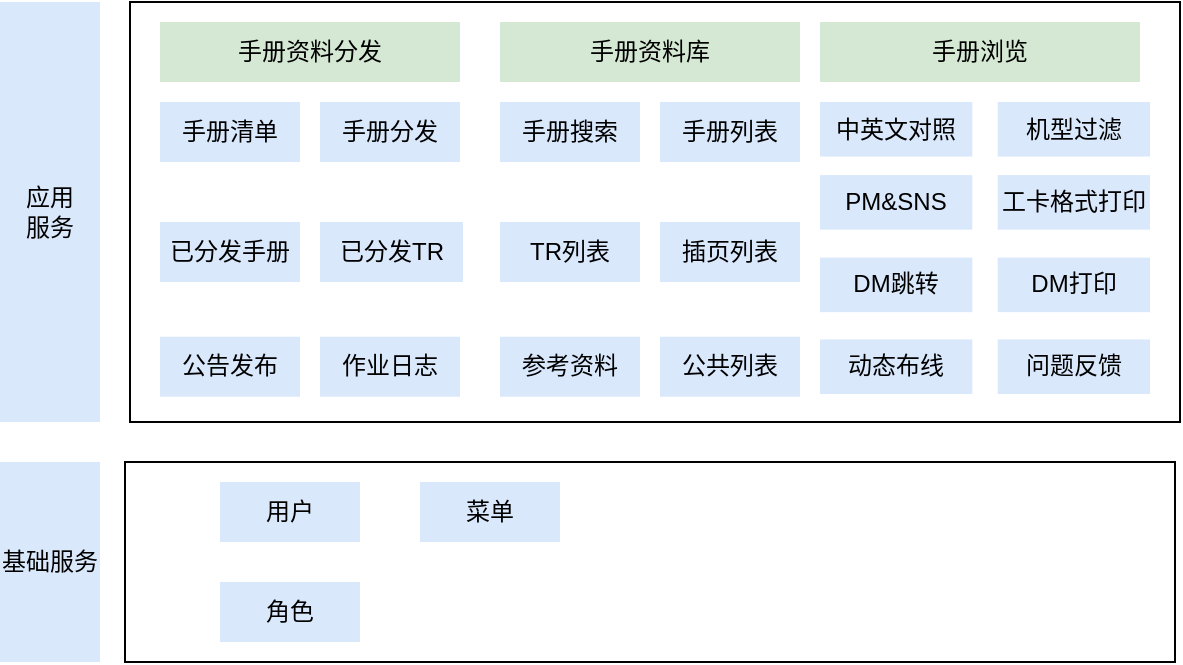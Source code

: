 <mxfile version="27.0.4">
  <diagram name="第 1 页" id="d3qp3cm_-RvscZHG2NyW">
    <mxGraphModel dx="902" dy="464" grid="1" gridSize="10" guides="1" tooltips="1" connect="1" arrows="1" fold="1" page="1" pageScale="1" pageWidth="827" pageHeight="1169" math="0" shadow="0">
      <root>
        <mxCell id="0" />
        <mxCell id="1" parent="0" />
        <mxCell id="k1Ho-n8EV5DhAOBqvkNn-3" value="" style="rounded=0;whiteSpace=wrap;html=1;" vertex="1" parent="1">
          <mxGeometry x="205" y="330" width="525" height="210" as="geometry" />
        </mxCell>
        <mxCell id="k1Ho-n8EV5DhAOBqvkNn-1" value="应用&lt;div&gt;服务&lt;/div&gt;" style="rounded=0;whiteSpace=wrap;html=1;fillColor=#dae8fc;strokeColor=none;" vertex="1" parent="1">
          <mxGeometry x="140" y="330" width="50" height="210" as="geometry" />
        </mxCell>
        <mxCell id="k1Ho-n8EV5DhAOBqvkNn-2" value="手册资料分发" style="rounded=0;whiteSpace=wrap;html=1;fillColor=#d5e8d4;strokeColor=none;" vertex="1" parent="1">
          <mxGeometry x="220" y="340" width="150" height="30" as="geometry" />
        </mxCell>
        <mxCell id="k1Ho-n8EV5DhAOBqvkNn-5" value="手册清单" style="rounded=0;whiteSpace=wrap;html=1;fillColor=#dae8fc;strokeColor=none;" vertex="1" parent="1">
          <mxGeometry x="220" y="380" width="70" height="30" as="geometry" />
        </mxCell>
        <mxCell id="k1Ho-n8EV5DhAOBqvkNn-6" value="手册分发" style="rounded=0;whiteSpace=wrap;html=1;fillColor=#dae8fc;strokeColor=none;" vertex="1" parent="1">
          <mxGeometry x="300" y="380" width="70" height="30" as="geometry" />
        </mxCell>
        <mxCell id="k1Ho-n8EV5DhAOBqvkNn-7" value="已分发手册" style="rounded=0;whiteSpace=wrap;html=1;fillColor=#dae8fc;strokeColor=none;" vertex="1" parent="1">
          <mxGeometry x="220" y="440" width="70" height="30" as="geometry" />
        </mxCell>
        <mxCell id="k1Ho-n8EV5DhAOBqvkNn-8" value="已分发TR" style="rounded=0;whiteSpace=wrap;html=1;fillColor=#dae8fc;strokeColor=none;" vertex="1" parent="1">
          <mxGeometry x="300" y="440" width="71.5" height="30" as="geometry" />
        </mxCell>
        <mxCell id="k1Ho-n8EV5DhAOBqvkNn-9" value="公告发布" style="rounded=0;whiteSpace=wrap;html=1;fillColor=#dae8fc;strokeColor=none;" vertex="1" parent="1">
          <mxGeometry x="220" y="497.36" width="70" height="30" as="geometry" />
        </mxCell>
        <mxCell id="k1Ho-n8EV5DhAOBqvkNn-10" value="作业日志" style="rounded=0;whiteSpace=wrap;html=1;fillColor=#dae8fc;strokeColor=none;" vertex="1" parent="1">
          <mxGeometry x="300" y="497.36" width="70" height="30" as="geometry" />
        </mxCell>
        <mxCell id="k1Ho-n8EV5DhAOBqvkNn-11" value="手册资料库" style="rounded=0;whiteSpace=wrap;html=1;fillColor=#d5e8d4;strokeColor=none;" vertex="1" parent="1">
          <mxGeometry x="390" y="340" width="150" height="30" as="geometry" />
        </mxCell>
        <mxCell id="k1Ho-n8EV5DhAOBqvkNn-12" value="手册搜索" style="rounded=0;whiteSpace=wrap;html=1;fillColor=#dae8fc;strokeColor=none;" vertex="1" parent="1">
          <mxGeometry x="390" y="380" width="70" height="30" as="geometry" />
        </mxCell>
        <mxCell id="k1Ho-n8EV5DhAOBqvkNn-13" value="手册列表" style="rounded=0;whiteSpace=wrap;html=1;fillColor=#dae8fc;strokeColor=none;" vertex="1" parent="1">
          <mxGeometry x="470" y="380" width="70" height="30" as="geometry" />
        </mxCell>
        <mxCell id="k1Ho-n8EV5DhAOBqvkNn-14" value="TR列表" style="rounded=0;whiteSpace=wrap;html=1;fillColor=#dae8fc;strokeColor=none;" vertex="1" parent="1">
          <mxGeometry x="390" y="440" width="70" height="30" as="geometry" />
        </mxCell>
        <mxCell id="k1Ho-n8EV5DhAOBqvkNn-15" value="插页列表" style="rounded=0;whiteSpace=wrap;html=1;fillColor=#dae8fc;strokeColor=none;" vertex="1" parent="1">
          <mxGeometry x="470" y="440" width="70" height="30" as="geometry" />
        </mxCell>
        <mxCell id="k1Ho-n8EV5DhAOBqvkNn-16" value="参考资料" style="rounded=0;whiteSpace=wrap;html=1;fillColor=#dae8fc;strokeColor=none;" vertex="1" parent="1">
          <mxGeometry x="390" y="497.36" width="70" height="30" as="geometry" />
        </mxCell>
        <mxCell id="k1Ho-n8EV5DhAOBqvkNn-17" value="公共列表" style="rounded=0;whiteSpace=wrap;html=1;fillColor=#dae8fc;strokeColor=none;" vertex="1" parent="1">
          <mxGeometry x="470" y="497.36" width="70" height="30" as="geometry" />
        </mxCell>
        <mxCell id="k1Ho-n8EV5DhAOBqvkNn-18" value="手册浏览" style="rounded=0;whiteSpace=wrap;html=1;fillColor=#d5e8d4;strokeColor=none;" vertex="1" parent="1">
          <mxGeometry x="550" y="340" width="160" height="30" as="geometry" />
        </mxCell>
        <mxCell id="k1Ho-n8EV5DhAOBqvkNn-19" value="中英文对照" style="rounded=0;whiteSpace=wrap;html=1;fillColor=#dae8fc;strokeColor=none;" vertex="1" parent="1">
          <mxGeometry x="550" y="380" width="76.154" height="27.273" as="geometry" />
        </mxCell>
        <mxCell id="k1Ho-n8EV5DhAOBqvkNn-20" value="PM&amp;amp;SNS" style="rounded=0;whiteSpace=wrap;html=1;fillColor=#dae8fc;strokeColor=none;" vertex="1" parent="1">
          <mxGeometry x="550" y="416.545" width="76.154" height="27.273" as="geometry" />
        </mxCell>
        <mxCell id="k1Ho-n8EV5DhAOBqvkNn-21" value="DM跳转" style="rounded=0;whiteSpace=wrap;html=1;fillColor=#dae8fc;strokeColor=none;" vertex="1" parent="1">
          <mxGeometry x="550" y="457.818" width="76.154" height="27.273" as="geometry" />
        </mxCell>
        <mxCell id="k1Ho-n8EV5DhAOBqvkNn-22" value="机型过滤" style="rounded=0;whiteSpace=wrap;html=1;fillColor=#dae8fc;strokeColor=none;" vertex="1" parent="1">
          <mxGeometry x="638.846" y="380" width="76.154" height="27.273" as="geometry" />
        </mxCell>
        <mxCell id="k1Ho-n8EV5DhAOBqvkNn-23" value="工卡格式打印" style="rounded=0;whiteSpace=wrap;html=1;fillColor=#dae8fc;strokeColor=none;" vertex="1" parent="1">
          <mxGeometry x="638.846" y="416.545" width="76.154" height="27.273" as="geometry" />
        </mxCell>
        <mxCell id="k1Ho-n8EV5DhAOBqvkNn-24" value="DM打印" style="rounded=0;whiteSpace=wrap;html=1;fillColor=#dae8fc;strokeColor=none;" vertex="1" parent="1">
          <mxGeometry x="638.846" y="457.818" width="76.154" height="27.273" as="geometry" />
        </mxCell>
        <mxCell id="k1Ho-n8EV5DhAOBqvkNn-25" value="动态布线" style="rounded=0;whiteSpace=wrap;html=1;fillColor=#dae8fc;strokeColor=none;" vertex="1" parent="1">
          <mxGeometry x="550" y="498.727" width="76.154" height="27.273" as="geometry" />
        </mxCell>
        <mxCell id="k1Ho-n8EV5DhAOBqvkNn-26" value="问题反馈" style="rounded=0;whiteSpace=wrap;html=1;fillColor=#dae8fc;strokeColor=none;" vertex="1" parent="1">
          <mxGeometry x="638.846" y="498.727" width="76.154" height="27.273" as="geometry" />
        </mxCell>
        <mxCell id="k1Ho-n8EV5DhAOBqvkNn-28" value="基础服务" style="rounded=0;whiteSpace=wrap;html=1;fillColor=#dae8fc;strokeColor=none;" vertex="1" parent="1">
          <mxGeometry x="140" y="560" width="50" height="100" as="geometry" />
        </mxCell>
        <mxCell id="k1Ho-n8EV5DhAOBqvkNn-29" value="" style="rounded=0;whiteSpace=wrap;html=1;" vertex="1" parent="1">
          <mxGeometry x="202.5" y="560" width="525" height="100" as="geometry" />
        </mxCell>
        <mxCell id="k1Ho-n8EV5DhAOBqvkNn-30" value="用户" style="rounded=0;whiteSpace=wrap;html=1;fillColor=#dae8fc;strokeColor=none;" vertex="1" parent="1">
          <mxGeometry x="250" y="570" width="70" height="30" as="geometry" />
        </mxCell>
        <mxCell id="k1Ho-n8EV5DhAOBqvkNn-31" value="角色" style="rounded=0;whiteSpace=wrap;html=1;fillColor=#dae8fc;strokeColor=none;" vertex="1" parent="1">
          <mxGeometry x="250" y="620" width="70" height="30" as="geometry" />
        </mxCell>
        <mxCell id="k1Ho-n8EV5DhAOBqvkNn-32" value="菜单" style="rounded=0;whiteSpace=wrap;html=1;fillColor=#dae8fc;strokeColor=none;" vertex="1" parent="1">
          <mxGeometry x="350" y="570" width="70" height="30" as="geometry" />
        </mxCell>
      </root>
    </mxGraphModel>
  </diagram>
</mxfile>
